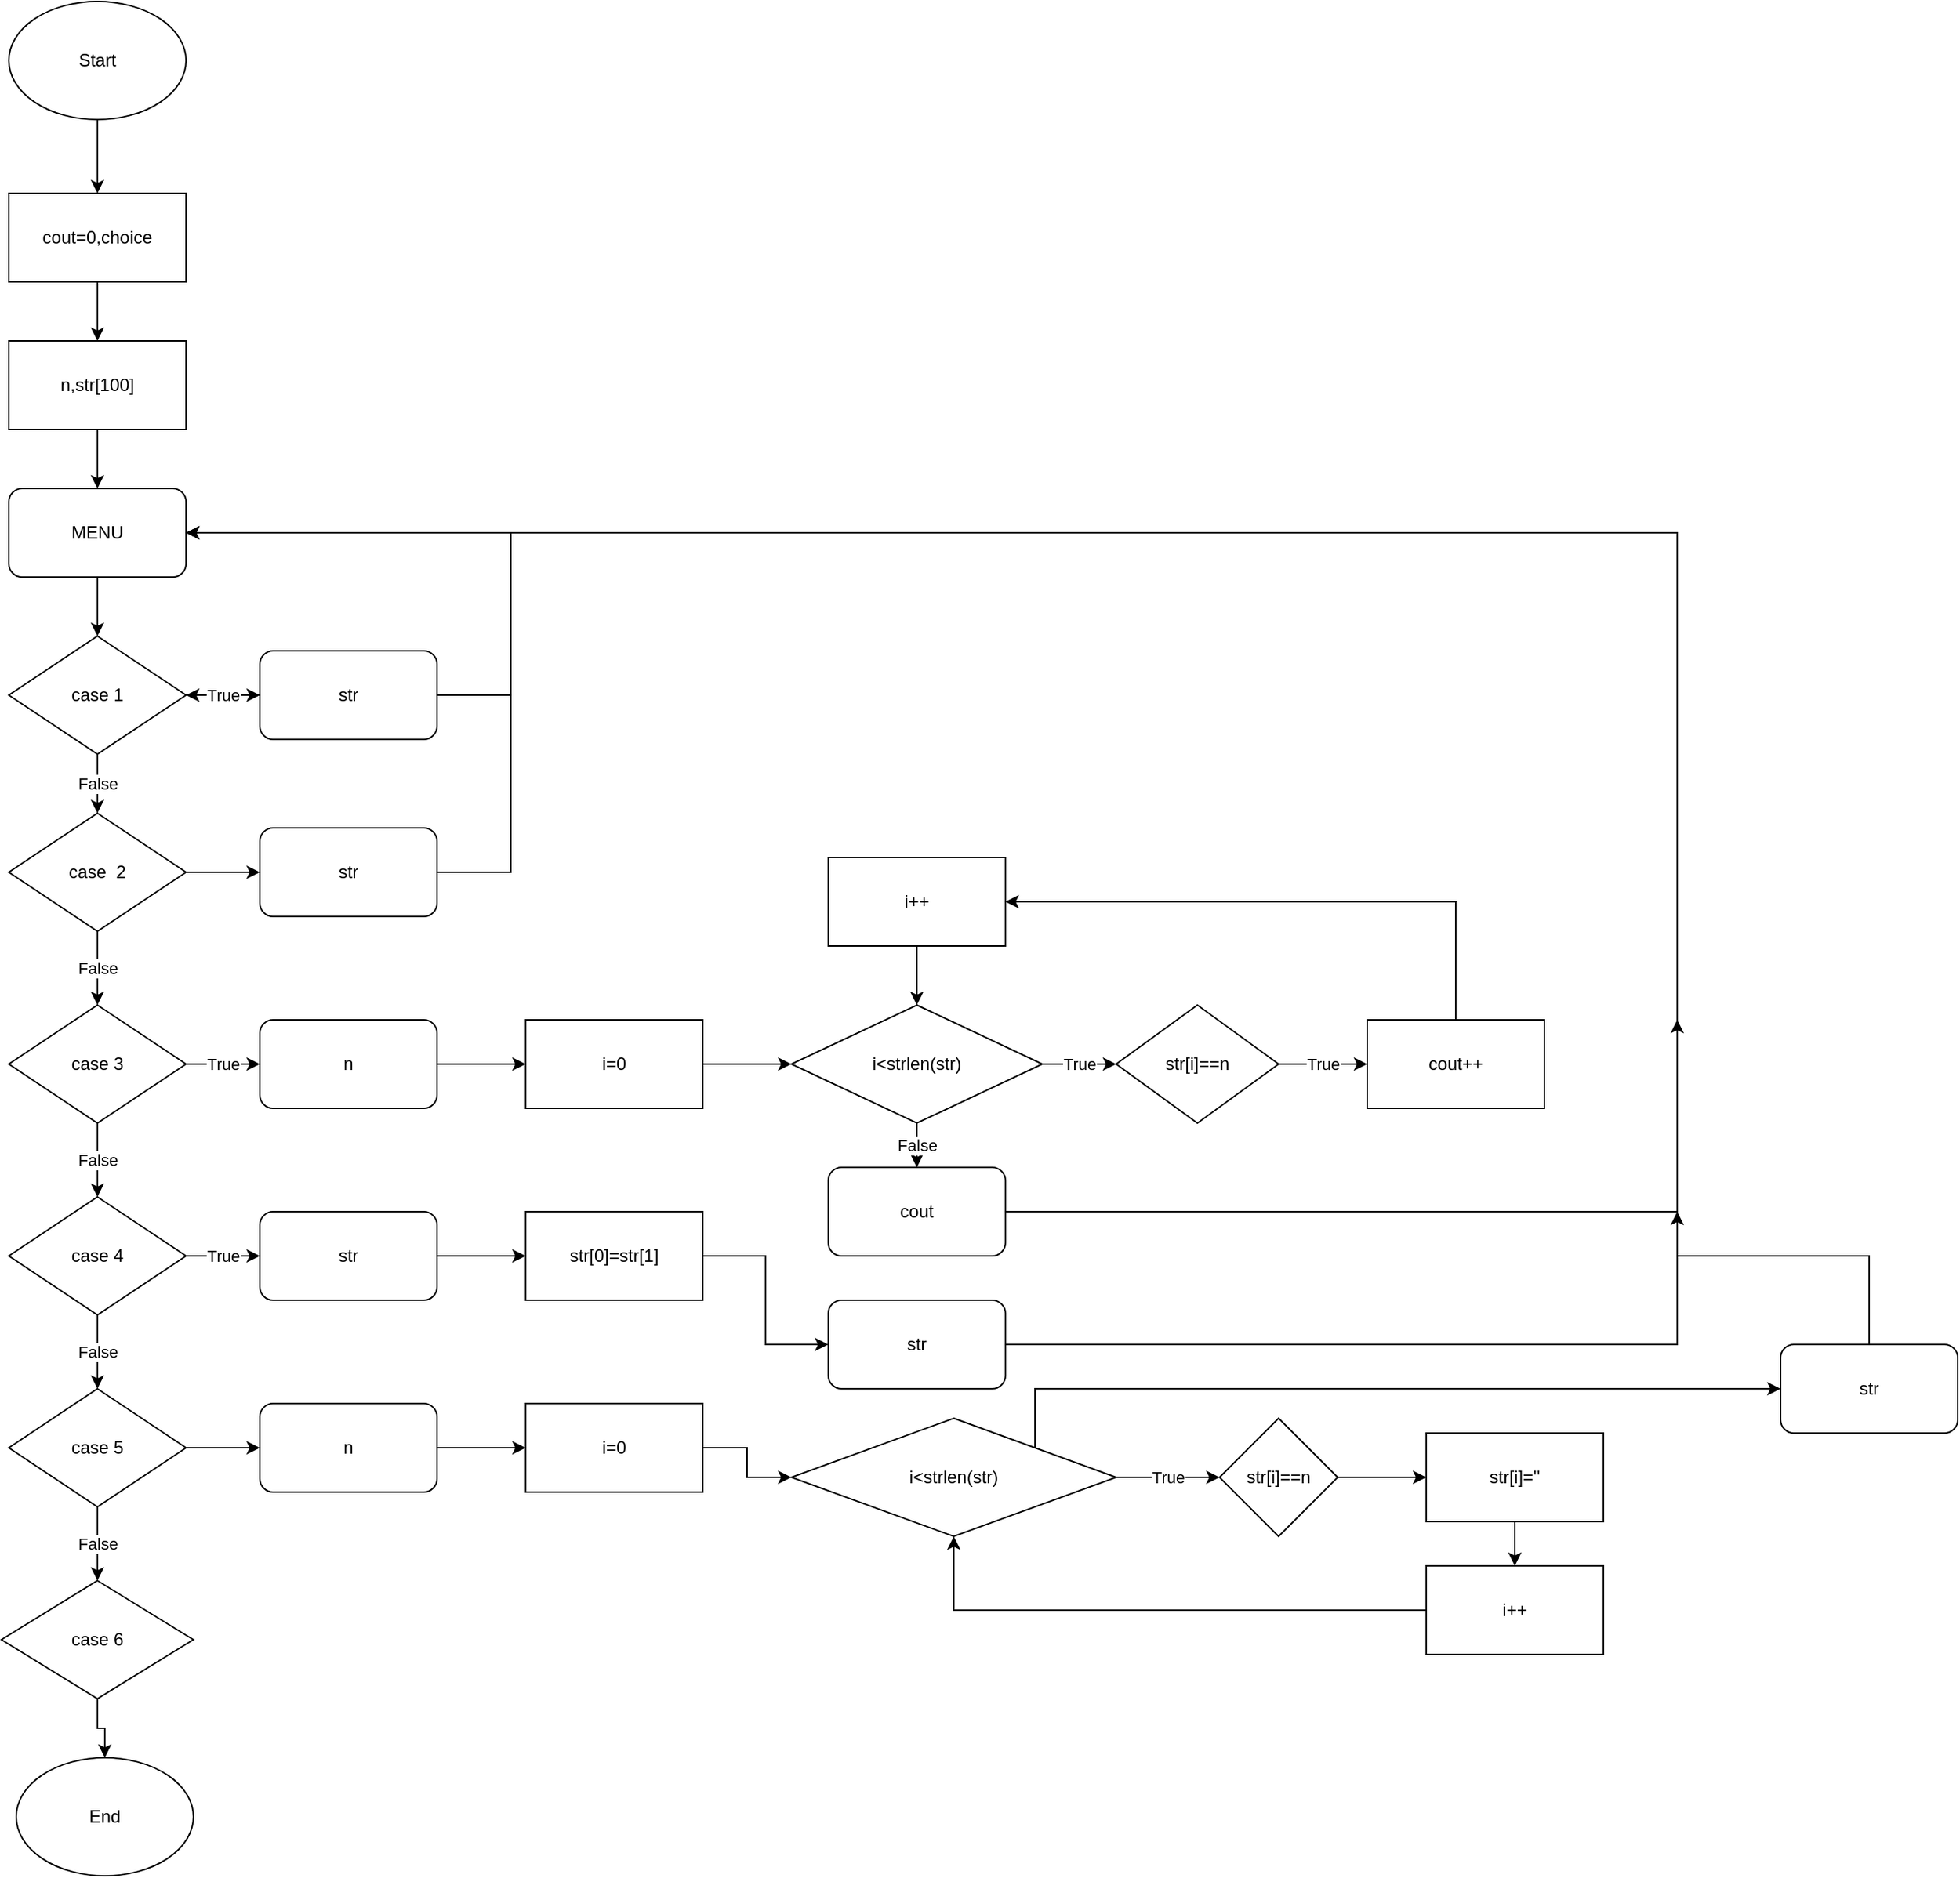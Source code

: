 <mxfile version="20.8.16" type="device"><diagram id="C5RBs43oDa-KdzZeNtuy" name="Page-1"><mxGraphModel dx="934" dy="611" grid="1" gridSize="10" guides="1" tooltips="1" connect="1" arrows="1" fold="1" page="1" pageScale="1" pageWidth="827" pageHeight="1169" math="0" shadow="0"><root><mxCell id="WIyWlLk6GJQsqaUBKTNV-0"/><mxCell id="WIyWlLk6GJQsqaUBKTNV-1" parent="WIyWlLk6GJQsqaUBKTNV-0"/><mxCell id="UBbFussInCC2q7BUE_wY-2" style="edgeStyle=orthogonalEdgeStyle;rounded=0;orthogonalLoop=1;jettySize=auto;html=1;" edge="1" parent="WIyWlLk6GJQsqaUBKTNV-1" source="UBbFussInCC2q7BUE_wY-0" target="UBbFussInCC2q7BUE_wY-1"><mxGeometry relative="1" as="geometry"/></mxCell><mxCell id="UBbFussInCC2q7BUE_wY-0" value="Start" style="ellipse;whiteSpace=wrap;html=1;" vertex="1" parent="WIyWlLk6GJQsqaUBKTNV-1"><mxGeometry x="330" y="10" width="120" height="80" as="geometry"/></mxCell><mxCell id="UBbFussInCC2q7BUE_wY-4" style="edgeStyle=orthogonalEdgeStyle;rounded=0;orthogonalLoop=1;jettySize=auto;html=1;" edge="1" parent="WIyWlLk6GJQsqaUBKTNV-1" source="UBbFussInCC2q7BUE_wY-1" target="UBbFussInCC2q7BUE_wY-3"><mxGeometry relative="1" as="geometry"/></mxCell><mxCell id="UBbFussInCC2q7BUE_wY-1" value="cout=0,choice" style="rounded=0;whiteSpace=wrap;html=1;" vertex="1" parent="WIyWlLk6GJQsqaUBKTNV-1"><mxGeometry x="330" y="140" width="120" height="60" as="geometry"/></mxCell><mxCell id="UBbFussInCC2q7BUE_wY-7" style="edgeStyle=orthogonalEdgeStyle;rounded=0;orthogonalLoop=1;jettySize=auto;html=1;entryX=0.5;entryY=0;entryDx=0;entryDy=0;" edge="1" parent="WIyWlLk6GJQsqaUBKTNV-1" source="UBbFussInCC2q7BUE_wY-3" target="UBbFussInCC2q7BUE_wY-6"><mxGeometry relative="1" as="geometry"/></mxCell><mxCell id="UBbFussInCC2q7BUE_wY-3" value="n,str[100]" style="rounded=0;whiteSpace=wrap;html=1;" vertex="1" parent="WIyWlLk6GJQsqaUBKTNV-1"><mxGeometry x="330" y="240" width="120" height="60" as="geometry"/></mxCell><mxCell id="UBbFussInCC2q7BUE_wY-17" style="edgeStyle=orthogonalEdgeStyle;rounded=0;orthogonalLoop=1;jettySize=auto;html=1;" edge="1" parent="WIyWlLk6GJQsqaUBKTNV-1" source="UBbFussInCC2q7BUE_wY-6" target="UBbFussInCC2q7BUE_wY-8"><mxGeometry relative="1" as="geometry"/></mxCell><mxCell id="UBbFussInCC2q7BUE_wY-6" value="MENU" style="rounded=1;whiteSpace=wrap;html=1;" vertex="1" parent="WIyWlLk6GJQsqaUBKTNV-1"><mxGeometry x="330" y="340" width="120" height="60" as="geometry"/></mxCell><mxCell id="UBbFussInCC2q7BUE_wY-18" value="False" style="edgeStyle=orthogonalEdgeStyle;rounded=0;orthogonalLoop=1;jettySize=auto;html=1;" edge="1" parent="WIyWlLk6GJQsqaUBKTNV-1" source="UBbFussInCC2q7BUE_wY-8" target="UBbFussInCC2q7BUE_wY-10"><mxGeometry relative="1" as="geometry"/></mxCell><mxCell id="UBbFussInCC2q7BUE_wY-25" style="edgeStyle=orthogonalEdgeStyle;rounded=0;orthogonalLoop=1;jettySize=auto;html=1;" edge="1" parent="WIyWlLk6GJQsqaUBKTNV-1" source="UBbFussInCC2q7BUE_wY-8" target="UBbFussInCC2q7BUE_wY-24"><mxGeometry relative="1" as="geometry"/></mxCell><mxCell id="UBbFussInCC2q7BUE_wY-8" value="case 1" style="rhombus;whiteSpace=wrap;html=1;" vertex="1" parent="WIyWlLk6GJQsqaUBKTNV-1"><mxGeometry x="330" y="440" width="120" height="80" as="geometry"/></mxCell><mxCell id="UBbFussInCC2q7BUE_wY-19" value="False" style="edgeStyle=orthogonalEdgeStyle;rounded=0;orthogonalLoop=1;jettySize=auto;html=1;" edge="1" parent="WIyWlLk6GJQsqaUBKTNV-1" source="UBbFussInCC2q7BUE_wY-10" target="UBbFussInCC2q7BUE_wY-11"><mxGeometry relative="1" as="geometry"><Array as="points"><mxPoint x="390" y="660"/><mxPoint x="390" y="660"/></Array></mxGeometry></mxCell><mxCell id="UBbFussInCC2q7BUE_wY-27" style="edgeStyle=orthogonalEdgeStyle;rounded=0;orthogonalLoop=1;jettySize=auto;html=1;entryX=0;entryY=0.5;entryDx=0;entryDy=0;" edge="1" parent="WIyWlLk6GJQsqaUBKTNV-1" source="UBbFussInCC2q7BUE_wY-10" target="UBbFussInCC2q7BUE_wY-26"><mxGeometry relative="1" as="geometry"/></mxCell><mxCell id="UBbFussInCC2q7BUE_wY-10" value="case&amp;nbsp; 2" style="rhombus;whiteSpace=wrap;html=1;" vertex="1" parent="WIyWlLk6GJQsqaUBKTNV-1"><mxGeometry x="330" y="560" width="120" height="80" as="geometry"/></mxCell><mxCell id="UBbFussInCC2q7BUE_wY-20" value="False" style="edgeStyle=orthogonalEdgeStyle;rounded=0;orthogonalLoop=1;jettySize=auto;html=1;" edge="1" parent="WIyWlLk6GJQsqaUBKTNV-1" source="UBbFussInCC2q7BUE_wY-11" target="UBbFussInCC2q7BUE_wY-12"><mxGeometry relative="1" as="geometry"/></mxCell><mxCell id="UBbFussInCC2q7BUE_wY-32" value="True" style="edgeStyle=orthogonalEdgeStyle;rounded=0;orthogonalLoop=1;jettySize=auto;html=1;entryX=0;entryY=0.5;entryDx=0;entryDy=0;" edge="1" parent="WIyWlLk6GJQsqaUBKTNV-1" source="UBbFussInCC2q7BUE_wY-11" target="UBbFussInCC2q7BUE_wY-31"><mxGeometry relative="1" as="geometry"/></mxCell><mxCell id="UBbFussInCC2q7BUE_wY-11" value="case 3" style="rhombus;whiteSpace=wrap;html=1;" vertex="1" parent="WIyWlLk6GJQsqaUBKTNV-1"><mxGeometry x="330" y="690" width="120" height="80" as="geometry"/></mxCell><mxCell id="UBbFussInCC2q7BUE_wY-21" value="False" style="edgeStyle=orthogonalEdgeStyle;rounded=0;orthogonalLoop=1;jettySize=auto;html=1;" edge="1" parent="WIyWlLk6GJQsqaUBKTNV-1" source="UBbFussInCC2q7BUE_wY-12" target="UBbFussInCC2q7BUE_wY-13"><mxGeometry relative="1" as="geometry"/></mxCell><mxCell id="UBbFussInCC2q7BUE_wY-50" value="True" style="edgeStyle=orthogonalEdgeStyle;rounded=0;orthogonalLoop=1;jettySize=auto;html=1;" edge="1" parent="WIyWlLk6GJQsqaUBKTNV-1" source="UBbFussInCC2q7BUE_wY-12" target="UBbFussInCC2q7BUE_wY-48"><mxGeometry relative="1" as="geometry"/></mxCell><mxCell id="UBbFussInCC2q7BUE_wY-12" value="case 4" style="rhombus;whiteSpace=wrap;html=1;" vertex="1" parent="WIyWlLk6GJQsqaUBKTNV-1"><mxGeometry x="330" y="820" width="120" height="80" as="geometry"/></mxCell><mxCell id="UBbFussInCC2q7BUE_wY-22" value="False" style="edgeStyle=orthogonalEdgeStyle;rounded=0;orthogonalLoop=1;jettySize=auto;html=1;" edge="1" parent="WIyWlLk6GJQsqaUBKTNV-1" source="UBbFussInCC2q7BUE_wY-13" target="UBbFussInCC2q7BUE_wY-14"><mxGeometry relative="1" as="geometry"/></mxCell><mxCell id="UBbFussInCC2q7BUE_wY-58" style="edgeStyle=orthogonalEdgeStyle;rounded=0;orthogonalLoop=1;jettySize=auto;html=1;" edge="1" parent="WIyWlLk6GJQsqaUBKTNV-1" source="UBbFussInCC2q7BUE_wY-13" target="UBbFussInCC2q7BUE_wY-57"><mxGeometry relative="1" as="geometry"/></mxCell><mxCell id="UBbFussInCC2q7BUE_wY-13" value="case 5" style="rhombus;whiteSpace=wrap;html=1;" vertex="1" parent="WIyWlLk6GJQsqaUBKTNV-1"><mxGeometry x="330" y="950" width="120" height="80" as="geometry"/></mxCell><mxCell id="UBbFussInCC2q7BUE_wY-16" style="edgeStyle=orthogonalEdgeStyle;rounded=0;orthogonalLoop=1;jettySize=auto;html=1;entryX=0.5;entryY=0;entryDx=0;entryDy=0;" edge="1" parent="WIyWlLk6GJQsqaUBKTNV-1" source="UBbFussInCC2q7BUE_wY-14" target="UBbFussInCC2q7BUE_wY-15"><mxGeometry relative="1" as="geometry"/></mxCell><mxCell id="UBbFussInCC2q7BUE_wY-14" value="case 6" style="rhombus;whiteSpace=wrap;html=1;" vertex="1" parent="WIyWlLk6GJQsqaUBKTNV-1"><mxGeometry x="325" y="1080" width="130" height="80" as="geometry"/></mxCell><mxCell id="UBbFussInCC2q7BUE_wY-15" value="End" style="ellipse;whiteSpace=wrap;html=1;" vertex="1" parent="WIyWlLk6GJQsqaUBKTNV-1"><mxGeometry x="335" y="1200" width="120" height="80" as="geometry"/></mxCell><mxCell id="UBbFussInCC2q7BUE_wY-28" style="edgeStyle=orthogonalEdgeStyle;rounded=0;orthogonalLoop=1;jettySize=auto;html=1;entryX=1;entryY=0.5;entryDx=0;entryDy=0;" edge="1" parent="WIyWlLk6GJQsqaUBKTNV-1" source="UBbFussInCC2q7BUE_wY-24" target="UBbFussInCC2q7BUE_wY-6"><mxGeometry relative="1" as="geometry"><Array as="points"><mxPoint x="670" y="480"/><mxPoint x="670" y="370"/></Array></mxGeometry></mxCell><mxCell id="UBbFussInCC2q7BUE_wY-29" value="True" style="edgeStyle=orthogonalEdgeStyle;rounded=0;orthogonalLoop=1;jettySize=auto;html=1;" edge="1" parent="WIyWlLk6GJQsqaUBKTNV-1" source="UBbFussInCC2q7BUE_wY-24" target="UBbFussInCC2q7BUE_wY-8"><mxGeometry relative="1" as="geometry"/></mxCell><mxCell id="UBbFussInCC2q7BUE_wY-24" value="str" style="rounded=1;whiteSpace=wrap;html=1;" vertex="1" parent="WIyWlLk6GJQsqaUBKTNV-1"><mxGeometry x="500" y="450" width="120" height="60" as="geometry"/></mxCell><mxCell id="UBbFussInCC2q7BUE_wY-30" style="edgeStyle=orthogonalEdgeStyle;rounded=0;orthogonalLoop=1;jettySize=auto;html=1;entryX=1;entryY=0.5;entryDx=0;entryDy=0;" edge="1" parent="WIyWlLk6GJQsqaUBKTNV-1" source="UBbFussInCC2q7BUE_wY-26" target="UBbFussInCC2q7BUE_wY-6"><mxGeometry relative="1" as="geometry"><Array as="points"><mxPoint x="670" y="600"/><mxPoint x="670" y="370"/></Array></mxGeometry></mxCell><mxCell id="UBbFussInCC2q7BUE_wY-26" value="str" style="rounded=1;whiteSpace=wrap;html=1;" vertex="1" parent="WIyWlLk6GJQsqaUBKTNV-1"><mxGeometry x="500" y="570" width="120" height="60" as="geometry"/></mxCell><mxCell id="UBbFussInCC2q7BUE_wY-35" style="edgeStyle=orthogonalEdgeStyle;rounded=0;orthogonalLoop=1;jettySize=auto;html=1;" edge="1" parent="WIyWlLk6GJQsqaUBKTNV-1" source="UBbFussInCC2q7BUE_wY-31" target="UBbFussInCC2q7BUE_wY-34"><mxGeometry relative="1" as="geometry"/></mxCell><mxCell id="UBbFussInCC2q7BUE_wY-31" value="n" style="rounded=1;whiteSpace=wrap;html=1;" vertex="1" parent="WIyWlLk6GJQsqaUBKTNV-1"><mxGeometry x="500" y="700" width="120" height="60" as="geometry"/></mxCell><mxCell id="UBbFussInCC2q7BUE_wY-37" style="edgeStyle=orthogonalEdgeStyle;rounded=0;orthogonalLoop=1;jettySize=auto;html=1;" edge="1" parent="WIyWlLk6GJQsqaUBKTNV-1" source="UBbFussInCC2q7BUE_wY-34" target="UBbFussInCC2q7BUE_wY-36"><mxGeometry relative="1" as="geometry"/></mxCell><mxCell id="UBbFussInCC2q7BUE_wY-34" value="i=0" style="rounded=0;whiteSpace=wrap;html=1;" vertex="1" parent="WIyWlLk6GJQsqaUBKTNV-1"><mxGeometry x="680" y="700" width="120" height="60" as="geometry"/></mxCell><mxCell id="UBbFussInCC2q7BUE_wY-42" value="True" style="edgeStyle=orthogonalEdgeStyle;rounded=0;orthogonalLoop=1;jettySize=auto;html=1;entryX=0;entryY=0.5;entryDx=0;entryDy=0;" edge="1" parent="WIyWlLk6GJQsqaUBKTNV-1" source="UBbFussInCC2q7BUE_wY-36" target="UBbFussInCC2q7BUE_wY-38"><mxGeometry relative="1" as="geometry"/></mxCell><mxCell id="UBbFussInCC2q7BUE_wY-47" value="False" style="edgeStyle=orthogonalEdgeStyle;rounded=0;orthogonalLoop=1;jettySize=auto;html=1;entryX=0.5;entryY=0;entryDx=0;entryDy=0;" edge="1" parent="WIyWlLk6GJQsqaUBKTNV-1" source="UBbFussInCC2q7BUE_wY-36" target="UBbFussInCC2q7BUE_wY-46"><mxGeometry relative="1" as="geometry"/></mxCell><mxCell id="UBbFussInCC2q7BUE_wY-36" value="i&amp;lt;strlen(str)" style="rhombus;whiteSpace=wrap;html=1;" vertex="1" parent="WIyWlLk6GJQsqaUBKTNV-1"><mxGeometry x="860" y="690" width="170" height="80" as="geometry"/></mxCell><mxCell id="UBbFussInCC2q7BUE_wY-44" value="True" style="edgeStyle=orthogonalEdgeStyle;rounded=0;orthogonalLoop=1;jettySize=auto;html=1;entryX=0;entryY=0.5;entryDx=0;entryDy=0;" edge="1" parent="WIyWlLk6GJQsqaUBKTNV-1" source="UBbFussInCC2q7BUE_wY-38" target="UBbFussInCC2q7BUE_wY-43"><mxGeometry relative="1" as="geometry"/></mxCell><mxCell id="UBbFussInCC2q7BUE_wY-38" value="str[i]==n" style="rhombus;whiteSpace=wrap;html=1;" vertex="1" parent="WIyWlLk6GJQsqaUBKTNV-1"><mxGeometry x="1080" y="690" width="110" height="80" as="geometry"/></mxCell><mxCell id="UBbFussInCC2q7BUE_wY-40" style="edgeStyle=orthogonalEdgeStyle;rounded=0;orthogonalLoop=1;jettySize=auto;html=1;entryX=0.5;entryY=0;entryDx=0;entryDy=0;" edge="1" parent="WIyWlLk6GJQsqaUBKTNV-1" source="UBbFussInCC2q7BUE_wY-39" target="UBbFussInCC2q7BUE_wY-36"><mxGeometry relative="1" as="geometry"/></mxCell><mxCell id="UBbFussInCC2q7BUE_wY-39" value="i++" style="rounded=0;whiteSpace=wrap;html=1;" vertex="1" parent="WIyWlLk6GJQsqaUBKTNV-1"><mxGeometry x="885" y="590" width="120" height="60" as="geometry"/></mxCell><mxCell id="UBbFussInCC2q7BUE_wY-45" style="edgeStyle=orthogonalEdgeStyle;rounded=0;orthogonalLoop=1;jettySize=auto;html=1;entryX=1;entryY=0.5;entryDx=0;entryDy=0;" edge="1" parent="WIyWlLk6GJQsqaUBKTNV-1" source="UBbFussInCC2q7BUE_wY-43" target="UBbFussInCC2q7BUE_wY-39"><mxGeometry relative="1" as="geometry"><Array as="points"><mxPoint x="1310" y="620"/></Array></mxGeometry></mxCell><mxCell id="UBbFussInCC2q7BUE_wY-43" value="cout++" style="rounded=0;whiteSpace=wrap;html=1;" vertex="1" parent="WIyWlLk6GJQsqaUBKTNV-1"><mxGeometry x="1250" y="700" width="120" height="60" as="geometry"/></mxCell><mxCell id="UBbFussInCC2q7BUE_wY-49" style="edgeStyle=orthogonalEdgeStyle;rounded=0;orthogonalLoop=1;jettySize=auto;html=1;entryX=1;entryY=0.5;entryDx=0;entryDy=0;" edge="1" parent="WIyWlLk6GJQsqaUBKTNV-1" source="UBbFussInCC2q7BUE_wY-46" target="UBbFussInCC2q7BUE_wY-6"><mxGeometry relative="1" as="geometry"><Array as="points"><mxPoint x="1460" y="830"/><mxPoint x="1460" y="370"/></Array></mxGeometry></mxCell><mxCell id="UBbFussInCC2q7BUE_wY-46" value="cout" style="rounded=1;whiteSpace=wrap;html=1;" vertex="1" parent="WIyWlLk6GJQsqaUBKTNV-1"><mxGeometry x="885" y="800" width="120" height="60" as="geometry"/></mxCell><mxCell id="UBbFussInCC2q7BUE_wY-54" style="edgeStyle=orthogonalEdgeStyle;rounded=0;orthogonalLoop=1;jettySize=auto;html=1;entryX=0;entryY=0.5;entryDx=0;entryDy=0;" edge="1" parent="WIyWlLk6GJQsqaUBKTNV-1" source="UBbFussInCC2q7BUE_wY-48" target="UBbFussInCC2q7BUE_wY-51"><mxGeometry relative="1" as="geometry"/></mxCell><mxCell id="UBbFussInCC2q7BUE_wY-48" value="str" style="rounded=1;whiteSpace=wrap;html=1;" vertex="1" parent="WIyWlLk6GJQsqaUBKTNV-1"><mxGeometry x="500" y="830" width="120" height="60" as="geometry"/></mxCell><mxCell id="UBbFussInCC2q7BUE_wY-53" style="edgeStyle=orthogonalEdgeStyle;rounded=0;orthogonalLoop=1;jettySize=auto;html=1;entryX=0;entryY=0.5;entryDx=0;entryDy=0;" edge="1" parent="WIyWlLk6GJQsqaUBKTNV-1" source="UBbFussInCC2q7BUE_wY-51" target="UBbFussInCC2q7BUE_wY-52"><mxGeometry relative="1" as="geometry"/></mxCell><mxCell id="UBbFussInCC2q7BUE_wY-51" value="str[0]=str[1]" style="rounded=0;whiteSpace=wrap;html=1;" vertex="1" parent="WIyWlLk6GJQsqaUBKTNV-1"><mxGeometry x="680" y="830" width="120" height="60" as="geometry"/></mxCell><mxCell id="UBbFussInCC2q7BUE_wY-55" style="edgeStyle=orthogonalEdgeStyle;rounded=0;orthogonalLoop=1;jettySize=auto;html=1;" edge="1" parent="WIyWlLk6GJQsqaUBKTNV-1" source="UBbFussInCC2q7BUE_wY-52"><mxGeometry relative="1" as="geometry"><mxPoint x="1460" y="830" as="targetPoint"/><Array as="points"><mxPoint x="1460" y="920"/></Array></mxGeometry></mxCell><mxCell id="UBbFussInCC2q7BUE_wY-52" value="str" style="rounded=1;whiteSpace=wrap;html=1;" vertex="1" parent="WIyWlLk6GJQsqaUBKTNV-1"><mxGeometry x="885" y="890" width="120" height="60" as="geometry"/></mxCell><mxCell id="UBbFussInCC2q7BUE_wY-60" style="edgeStyle=orthogonalEdgeStyle;rounded=0;orthogonalLoop=1;jettySize=auto;html=1;" edge="1" parent="WIyWlLk6GJQsqaUBKTNV-1" source="UBbFussInCC2q7BUE_wY-57" target="UBbFussInCC2q7BUE_wY-59"><mxGeometry relative="1" as="geometry"/></mxCell><mxCell id="UBbFussInCC2q7BUE_wY-57" value="n" style="rounded=1;whiteSpace=wrap;html=1;" vertex="1" parent="WIyWlLk6GJQsqaUBKTNV-1"><mxGeometry x="500" y="960" width="120" height="60" as="geometry"/></mxCell><mxCell id="UBbFussInCC2q7BUE_wY-62" style="edgeStyle=orthogonalEdgeStyle;rounded=0;orthogonalLoop=1;jettySize=auto;html=1;entryX=0;entryY=0.5;entryDx=0;entryDy=0;" edge="1" parent="WIyWlLk6GJQsqaUBKTNV-1" source="UBbFussInCC2q7BUE_wY-59" target="UBbFussInCC2q7BUE_wY-61"><mxGeometry relative="1" as="geometry"/></mxCell><mxCell id="UBbFussInCC2q7BUE_wY-59" value="i=0" style="rounded=0;whiteSpace=wrap;html=1;" vertex="1" parent="WIyWlLk6GJQsqaUBKTNV-1"><mxGeometry x="680" y="960" width="120" height="60" as="geometry"/></mxCell><mxCell id="UBbFussInCC2q7BUE_wY-65" value="True" style="edgeStyle=orthogonalEdgeStyle;rounded=0;orthogonalLoop=1;jettySize=auto;html=1;entryX=0;entryY=0.5;entryDx=0;entryDy=0;" edge="1" parent="WIyWlLk6GJQsqaUBKTNV-1" source="UBbFussInCC2q7BUE_wY-61" target="UBbFussInCC2q7BUE_wY-63"><mxGeometry relative="1" as="geometry"/></mxCell><mxCell id="UBbFussInCC2q7BUE_wY-71" style="edgeStyle=orthogonalEdgeStyle;rounded=0;orthogonalLoop=1;jettySize=auto;html=1;exitX=1;exitY=0;exitDx=0;exitDy=0;" edge="1" parent="WIyWlLk6GJQsqaUBKTNV-1" source="UBbFussInCC2q7BUE_wY-61"><mxGeometry relative="1" as="geometry"><mxPoint x="1530" y="950" as="targetPoint"/><Array as="points"><mxPoint x="1025" y="950"/><mxPoint x="1500" y="950"/></Array></mxGeometry></mxCell><mxCell id="UBbFussInCC2q7BUE_wY-61" value="i&amp;lt;strlen(str)" style="rhombus;whiteSpace=wrap;html=1;" vertex="1" parent="WIyWlLk6GJQsqaUBKTNV-1"><mxGeometry x="860" y="970" width="220" height="80" as="geometry"/></mxCell><mxCell id="UBbFussInCC2q7BUE_wY-67" style="edgeStyle=orthogonalEdgeStyle;rounded=0;orthogonalLoop=1;jettySize=auto;html=1;entryX=0;entryY=0.5;entryDx=0;entryDy=0;" edge="1" parent="WIyWlLk6GJQsqaUBKTNV-1" source="UBbFussInCC2q7BUE_wY-63" target="UBbFussInCC2q7BUE_wY-66"><mxGeometry relative="1" as="geometry"/></mxCell><mxCell id="UBbFussInCC2q7BUE_wY-63" value="str[i]==n" style="rhombus;whiteSpace=wrap;html=1;" vertex="1" parent="WIyWlLk6GJQsqaUBKTNV-1"><mxGeometry x="1150" y="970" width="80" height="80" as="geometry"/></mxCell><mxCell id="UBbFussInCC2q7BUE_wY-68" style="edgeStyle=orthogonalEdgeStyle;rounded=0;orthogonalLoop=1;jettySize=auto;html=1;" edge="1" parent="WIyWlLk6GJQsqaUBKTNV-1" source="UBbFussInCC2q7BUE_wY-66" target="UBbFussInCC2q7BUE_wY-69"><mxGeometry relative="1" as="geometry"><mxPoint x="1290" y="1140" as="targetPoint"/></mxGeometry></mxCell><mxCell id="UBbFussInCC2q7BUE_wY-66" value="str[i]=''" style="rounded=0;whiteSpace=wrap;html=1;" vertex="1" parent="WIyWlLk6GJQsqaUBKTNV-1"><mxGeometry x="1290" y="980" width="120" height="60" as="geometry"/></mxCell><mxCell id="UBbFussInCC2q7BUE_wY-70" style="edgeStyle=orthogonalEdgeStyle;rounded=0;orthogonalLoop=1;jettySize=auto;html=1;entryX=0.5;entryY=1;entryDx=0;entryDy=0;" edge="1" parent="WIyWlLk6GJQsqaUBKTNV-1" source="UBbFussInCC2q7BUE_wY-69" target="UBbFussInCC2q7BUE_wY-61"><mxGeometry relative="1" as="geometry"/></mxCell><mxCell id="UBbFussInCC2q7BUE_wY-69" value="i++" style="rounded=0;whiteSpace=wrap;html=1;" vertex="1" parent="WIyWlLk6GJQsqaUBKTNV-1"><mxGeometry x="1290" y="1070" width="120" height="60" as="geometry"/></mxCell><mxCell id="UBbFussInCC2q7BUE_wY-73" style="edgeStyle=orthogonalEdgeStyle;rounded=0;orthogonalLoop=1;jettySize=auto;html=1;" edge="1" parent="WIyWlLk6GJQsqaUBKTNV-1" source="UBbFussInCC2q7BUE_wY-72"><mxGeometry relative="1" as="geometry"><mxPoint x="1460" y="700" as="targetPoint"/><Array as="points"><mxPoint x="1590" y="860"/><mxPoint x="1460" y="860"/></Array></mxGeometry></mxCell><mxCell id="UBbFussInCC2q7BUE_wY-72" value="str" style="rounded=1;whiteSpace=wrap;html=1;" vertex="1" parent="WIyWlLk6GJQsqaUBKTNV-1"><mxGeometry x="1530" y="920" width="120" height="60" as="geometry"/></mxCell></root></mxGraphModel></diagram></mxfile>